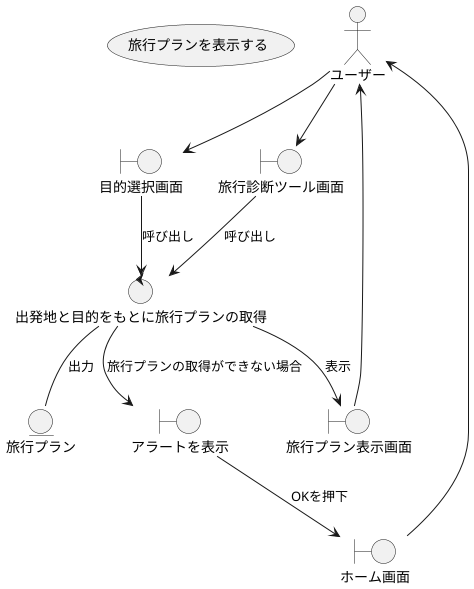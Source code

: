 @startuml

usecase 旅行プランを表示する

actor ユーザー

boundary ホーム画面
boundary アラートを表示
boundary 目的選択画面
boundary 旅行診断ツール画面
boundary 旅行プラン表示画面

control 出発地と目的をもとに旅行プランの取得

entity 旅行プラン

ユーザー --> 目的選択画面
ユーザー --> 旅行診断ツール画面
目的選択画面 --> 出発地と目的をもとに旅行プランの取得 : 呼び出し
旅行診断ツール画面 --> 出発地と目的をもとに旅行プランの取得 : 呼び出し
出発地と目的をもとに旅行プランの取得 --> アラートを表示 : 旅行プランの取得ができない場合
アラートを表示 --> ホーム画面 : OKを押下
ホーム画面 --> ユーザー
出発地と目的をもとに旅行プランの取得 -- 旅行プラン : 出力
出発地と目的をもとに旅行プランの取得 --> 旅行プラン表示画面 : 表示
旅行プラン表示画面 --> ユーザー

@enduml